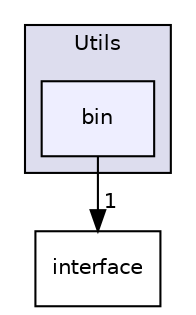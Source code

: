digraph "Utils/bin" {
  compound=true
  node [ fontsize="10", fontname="Helvetica"];
  edge [ labelfontsize="10", labelfontname="Helvetica"];
  subgraph clusterdir_0a824aa1f70ce3b829ef378253b085da {
    graph [ bgcolor="#ddddee", pencolor="black", label="Utils" fontname="Helvetica", fontsize="10", URL="dir_0a824aa1f70ce3b829ef378253b085da.html"]
  dir_a5507fa85d57c2e4ea2af1e49a0aca33 [shape=box, label="bin", style="filled", fillcolor="#eeeeff", pencolor="black", URL="dir_a5507fa85d57c2e4ea2af1e49a0aca33.html"];
  }
  dir_f2c57afa3d843f8550b16b48487359bf [shape=box label="interface" URL="dir_f2c57afa3d843f8550b16b48487359bf.html"];
  dir_a5507fa85d57c2e4ea2af1e49a0aca33->dir_f2c57afa3d843f8550b16b48487359bf [headlabel="1", labeldistance=1.5 headhref="dir_000010_000011.html"];
}
